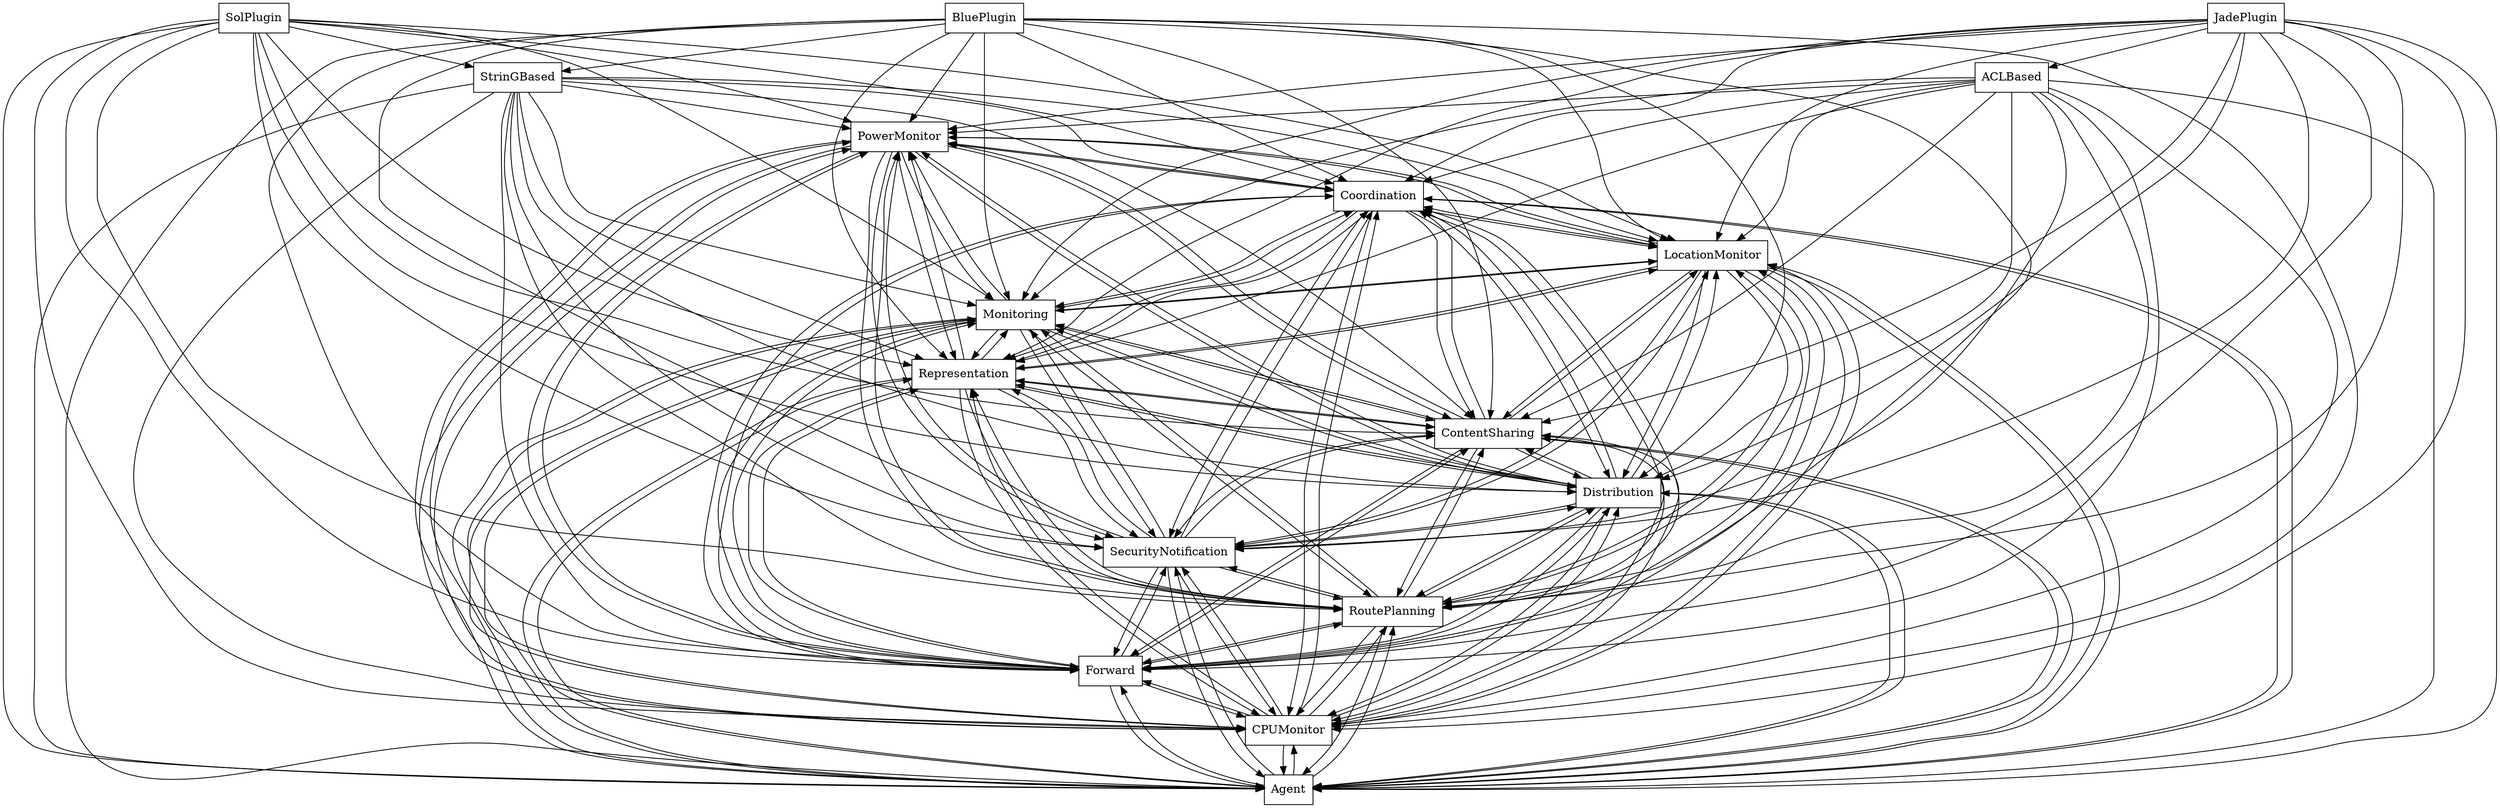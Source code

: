 digraph{
graph [rankdir=TB];
node [shape=box];
edge [arrowhead=normal];
0[label="PowerMonitor",]
1[label="Coordination",]
2[label="Agent",]
3[label="ACLBased",]
4[label="CPUMonitor",]
5[label="SolPlugin",]
6[label="BluePlugin",]
7[label="Forward",]
8[label="RoutePlanning",]
9[label="SecurityNotification",]
10[label="Distribution",]
11[label="StrinGBased",]
12[label="ContentSharing",]
13[label="JadePlugin",]
14[label="Representation",]
15[label="Monitoring",]
16[label="LocationMonitor",]
0->1[label="",]
0->2[label="",]
0->4[label="",]
0->7[label="",]
0->8[label="",]
0->9[label="",]
0->10[label="",]
0->12[label="",]
0->14[label="",]
0->15[label="",]
0->16[label="",]
1->0[label="",]
1->2[label="",]
1->4[label="",]
1->7[label="",]
1->8[label="",]
1->9[label="",]
1->10[label="",]
1->12[label="",]
1->14[label="",]
1->15[label="",]
1->16[label="",]
2->0[label="",]
2->1[label="",]
2->4[label="",]
2->7[label="",]
2->8[label="",]
2->9[label="",]
2->10[label="",]
2->12[label="",]
2->14[label="",]
2->15[label="",]
2->16[label="",]
3->0[label="",]
3->1[label="",]
3->2[label="",]
3->4[label="",]
3->7[label="",]
3->8[label="",]
3->9[label="",]
3->10[label="",]
3->12[label="",]
3->14[label="",]
3->15[label="",]
3->16[label="",]
4->0[label="",]
4->1[label="",]
4->2[label="",]
4->7[label="",]
4->8[label="",]
4->9[label="",]
4->10[label="",]
4->12[label="",]
4->14[label="",]
4->15[label="",]
4->16[label="",]
5->0[label="",]
5->1[label="",]
5->2[label="",]
5->4[label="",]
5->7[label="",]
5->8[label="",]
5->9[label="",]
5->10[label="",]
5->11[label="",]
5->12[label="",]
5->14[label="",]
5->15[label="",]
5->16[label="",]
6->0[label="",]
6->1[label="",]
6->2[label="",]
6->4[label="",]
6->7[label="",]
6->8[label="",]
6->9[label="",]
6->10[label="",]
6->11[label="",]
6->12[label="",]
6->14[label="",]
6->15[label="",]
6->16[label="",]
7->0[label="",]
7->1[label="",]
7->2[label="",]
7->4[label="",]
7->8[label="",]
7->9[label="",]
7->10[label="",]
7->12[label="",]
7->14[label="",]
7->15[label="",]
7->16[label="",]
8->0[label="",]
8->1[label="",]
8->2[label="",]
8->4[label="",]
8->7[label="",]
8->9[label="",]
8->10[label="",]
8->12[label="",]
8->14[label="",]
8->15[label="",]
8->16[label="",]
9->0[label="",]
9->1[label="",]
9->2[label="",]
9->4[label="",]
9->7[label="",]
9->8[label="",]
9->10[label="",]
9->12[label="",]
9->14[label="",]
9->15[label="",]
9->16[label="",]
10->0[label="",]
10->1[label="",]
10->2[label="",]
10->4[label="",]
10->7[label="",]
10->8[label="",]
10->9[label="",]
10->12[label="",]
10->14[label="",]
10->15[label="",]
10->16[label="",]
11->0[label="",]
11->1[label="",]
11->2[label="",]
11->4[label="",]
11->7[label="",]
11->8[label="",]
11->9[label="",]
11->10[label="",]
11->12[label="",]
11->14[label="",]
11->15[label="",]
11->16[label="",]
12->0[label="",]
12->1[label="",]
12->2[label="",]
12->4[label="",]
12->7[label="",]
12->8[label="",]
12->9[label="",]
12->10[label="",]
12->14[label="",]
12->15[label="",]
12->16[label="",]
13->0[label="",]
13->1[label="",]
13->2[label="",]
13->3[label="",]
13->4[label="",]
13->7[label="",]
13->8[label="",]
13->9[label="",]
13->10[label="",]
13->12[label="",]
13->14[label="",]
13->15[label="",]
13->16[label="",]
14->0[label="",]
14->1[label="",]
14->2[label="",]
14->4[label="",]
14->7[label="",]
14->8[label="",]
14->9[label="",]
14->10[label="",]
14->12[label="",]
14->15[label="",]
14->16[label="",]
15->0[label="",]
15->1[label="",]
15->2[label="",]
15->4[label="",]
15->7[label="",]
15->8[label="",]
15->9[label="",]
15->10[label="",]
15->12[label="",]
15->14[label="",]
15->16[label="",]
16->0[label="",]
16->1[label="",]
16->2[label="",]
16->4[label="",]
16->7[label="",]
16->8[label="",]
16->9[label="",]
16->10[label="",]
16->12[label="",]
16->14[label="",]
16->15[label="",]
}
